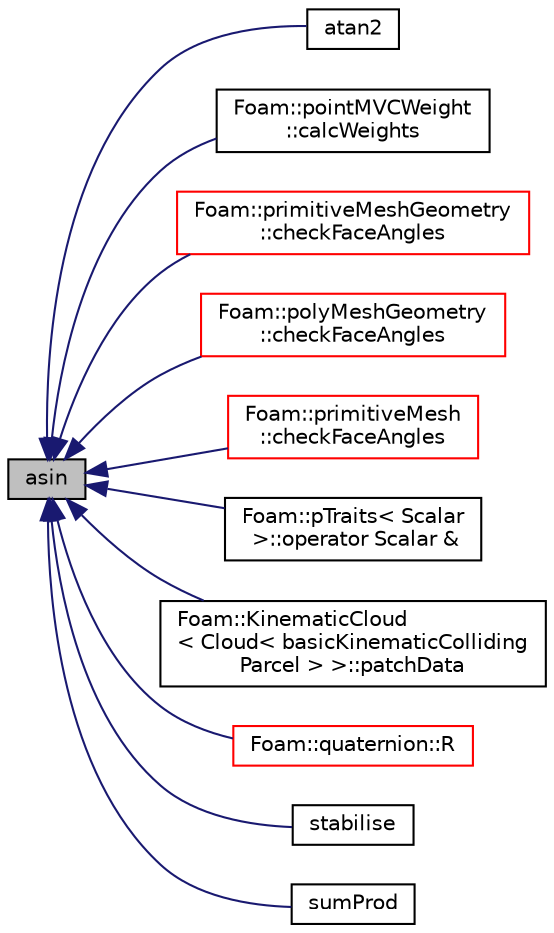 digraph "asin"
{
  bgcolor="transparent";
  edge [fontname="Helvetica",fontsize="10",labelfontname="Helvetica",labelfontsize="10"];
  node [fontname="Helvetica",fontsize="10",shape=record];
  rankdir="LR";
  Node42536 [label="asin",height=0.2,width=0.4,color="black", fillcolor="grey75", style="filled", fontcolor="black"];
  Node42536 -> Node42537 [dir="back",color="midnightblue",fontsize="10",style="solid",fontname="Helvetica"];
  Node42537 [label="atan2",height=0.2,width=0.4,color="black",URL="$a21851.html#ac4f658d3f23292db85ec6b618e5976e0"];
  Node42536 -> Node42538 [dir="back",color="midnightblue",fontsize="10",style="solid",fontname="Helvetica"];
  Node42538 [label="Foam::pointMVCWeight\l::calcWeights",height=0.2,width=0.4,color="black",URL="$a23777.html#af3c276437963c5e9ad103086ac535d48",tooltip="Calculate weights from single face&#39;s vertices only. "];
  Node42536 -> Node42539 [dir="back",color="midnightblue",fontsize="10",style="solid",fontname="Helvetica"];
  Node42539 [label="Foam::primitiveMeshGeometry\l::checkFaceAngles",height=0.2,width=0.4,color="red",URL="$a26277.html#a1e53fa2de621f051c1777b67d71e354c"];
  Node42536 -> Node42549 [dir="back",color="midnightblue",fontsize="10",style="solid",fontname="Helvetica"];
  Node42549 [label="Foam::polyMeshGeometry\l::checkFaceAngles",height=0.2,width=0.4,color="red",URL="$a22309.html#a54a9bc2a85ca197cef7b133c51ec94b4",tooltip="See primitiveMesh. "];
  Node42536 -> Node42575 [dir="back",color="midnightblue",fontsize="10",style="solid",fontname="Helvetica"];
  Node42575 [label="Foam::primitiveMesh\l::checkFaceAngles",height=0.2,width=0.4,color="red",URL="$a28685.html#a7c84c2f5ca3ec2f1703f5b19adec5096",tooltip="Check face angles. "];
  Node42536 -> Node42644 [dir="back",color="midnightblue",fontsize="10",style="solid",fontname="Helvetica"];
  Node42644 [label="Foam::pTraits\< Scalar\l \>::operator Scalar &",height=0.2,width=0.4,color="black",URL="$a29397.html#a0af7134e97f27beb8d48f39b4867447b",tooltip="Access to the Scalar value. "];
  Node42536 -> Node42611 [dir="back",color="midnightblue",fontsize="10",style="solid",fontname="Helvetica"];
  Node42611 [label="Foam::KinematicCloud\l\< Cloud\< basicKinematicColliding\lParcel \> \>::patchData",height=0.2,width=0.4,color="black",URL="$a24913.html#a2eff1b00206c129426b7d92f21f50ed7",tooltip="Calculate the patch normal and velocity to interact with,. "];
  Node42536 -> Node42645 [dir="back",color="midnightblue",fontsize="10",style="solid",fontname="Helvetica"];
  Node42645 [label="Foam::quaternion::R",height=0.2,width=0.4,color="red",URL="$a29337.html#a404ff2284fce8af4f811e0447c9e37f2",tooltip="The rotation tensor corresponding the quaternion. "];
  Node42536 -> Node42656 [dir="back",color="midnightblue",fontsize="10",style="solid",fontname="Helvetica"];
  Node42656 [label="stabilise",height=0.2,width=0.4,color="black",URL="$a21851.html#a5256ed0d7ec24b1876ba90c6ff1f8727"];
  Node42536 -> Node42657 [dir="back",color="midnightblue",fontsize="10",style="solid",fontname="Helvetica"];
  Node42657 [label="sumProd",height=0.2,width=0.4,color="black",URL="$a21851.html#a5b480f6156c25bef4de87d86094e87ea"];
}
